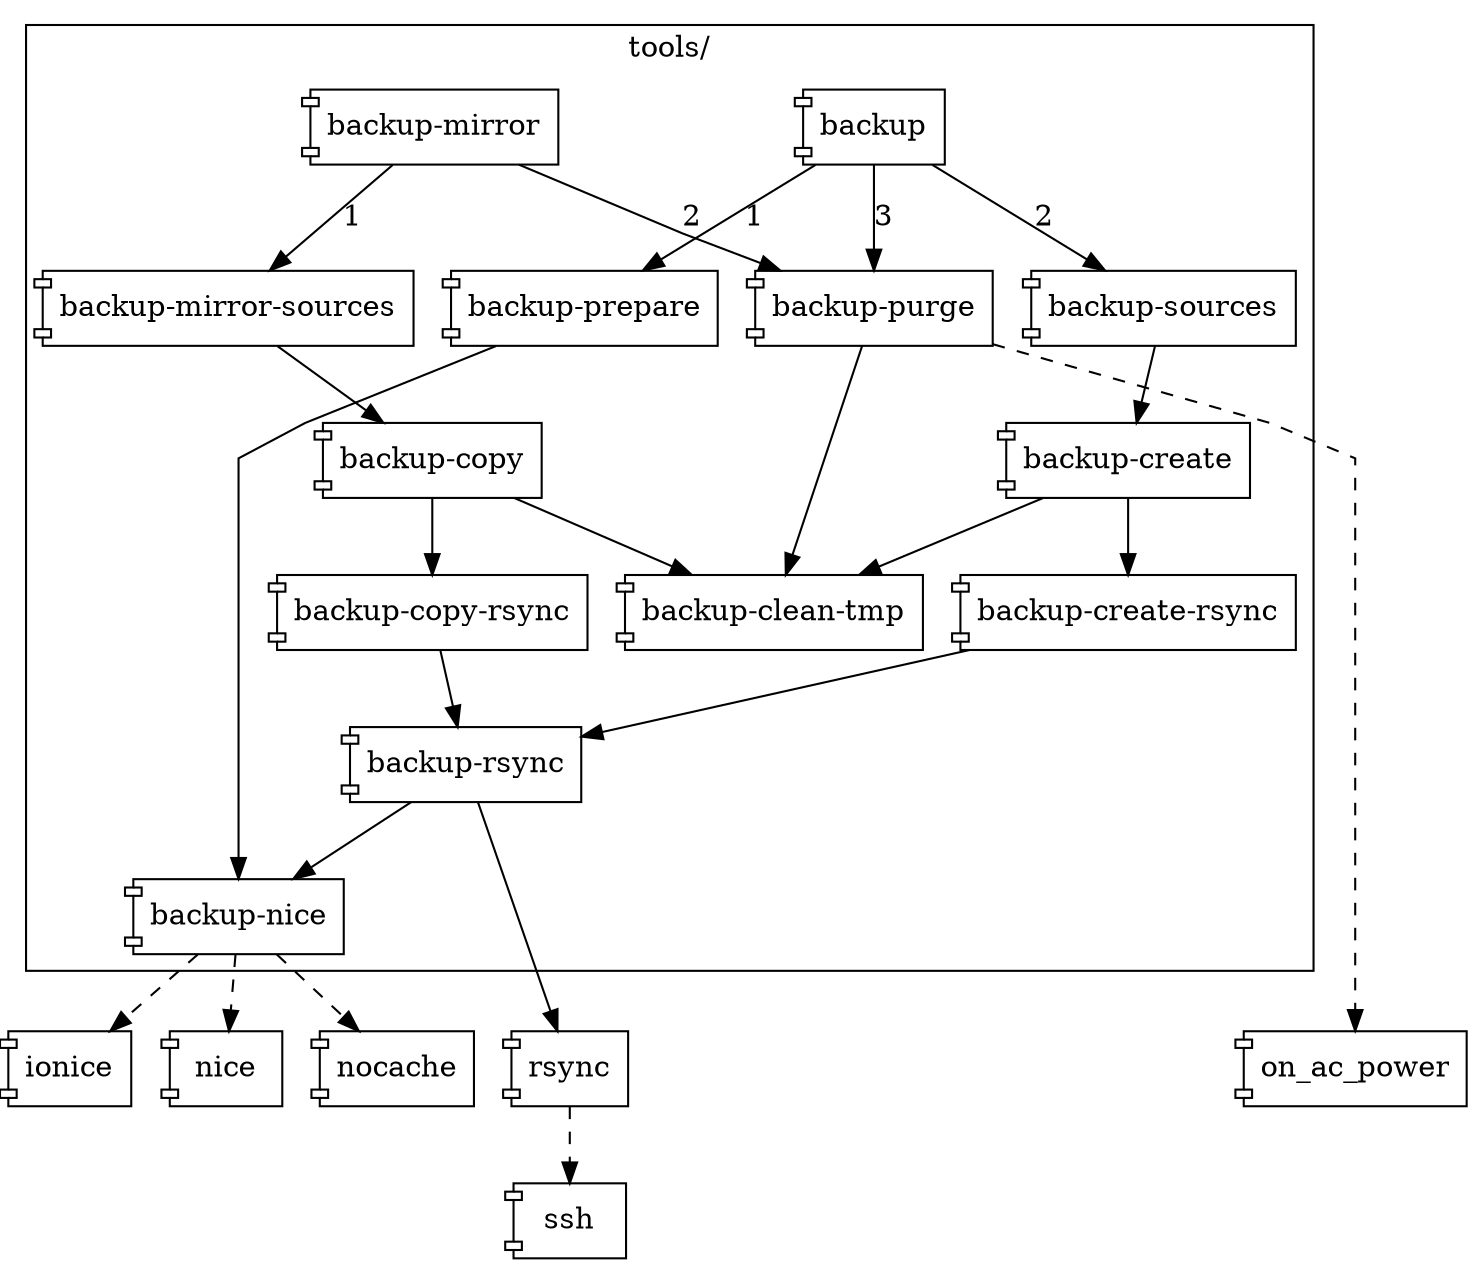 digraph "rsync-backup" {
	graph	[ splines = polyline ]
	node	[ shape = component ]
	subgraph "cluster:tools" {
		graph	[ label = "tools/" ]
		node	[ target = "_parent", URL = "../#\N" ]
		"backup"		-> "backup-prepare"		[ label = 1 ]
		"backup"		-> "backup-sources"		[ label = 2 ]
		"backup"		-> "backup-purge"		[ label = 3 ]
		"backup-copy"		-> "backup-clean-tmp"
		"backup-copy"		-> "backup-copy-rsync"
		"backup-copy-rsync"	-> "backup-rsync"
		"backup-create"		-> "backup-clean-tmp"
		"backup-create"		-> "backup-create-rsync"
		"backup-create-rsync"	-> "backup-rsync"
		"backup-mirror"		-> "backup-mirror-sources"	[ label = 1 ]
		"backup-mirror"		-> "backup-purge"		[ label = 2 ]
		"backup-mirror-sources"	-> "backup-copy"
		"backup-prepare"	-> "backup-nice"		[ minlen = 4 ]
		"backup-purge"		-> "backup-clean-tmp"
		"backup-rsync"		-> "backup-nice"
		"backup-sources"	-> "backup-create"
	}
	"backup-nice"	-> "ionice"		[ style = dashed ]
	"backup-nice"	-> "nice"		[ style = dashed ]
	"backup-nice"	-> "nocache"		[ style = dashed ]
	"backup-purge"	-> "on_ac_power"	[ minlen = 5, style = dashed ]
	"backup-rsync"	-> "rsync"		[ minlen = 2 ]
	"rsync"		-> "ssh"		[ style = dashed ]
}
